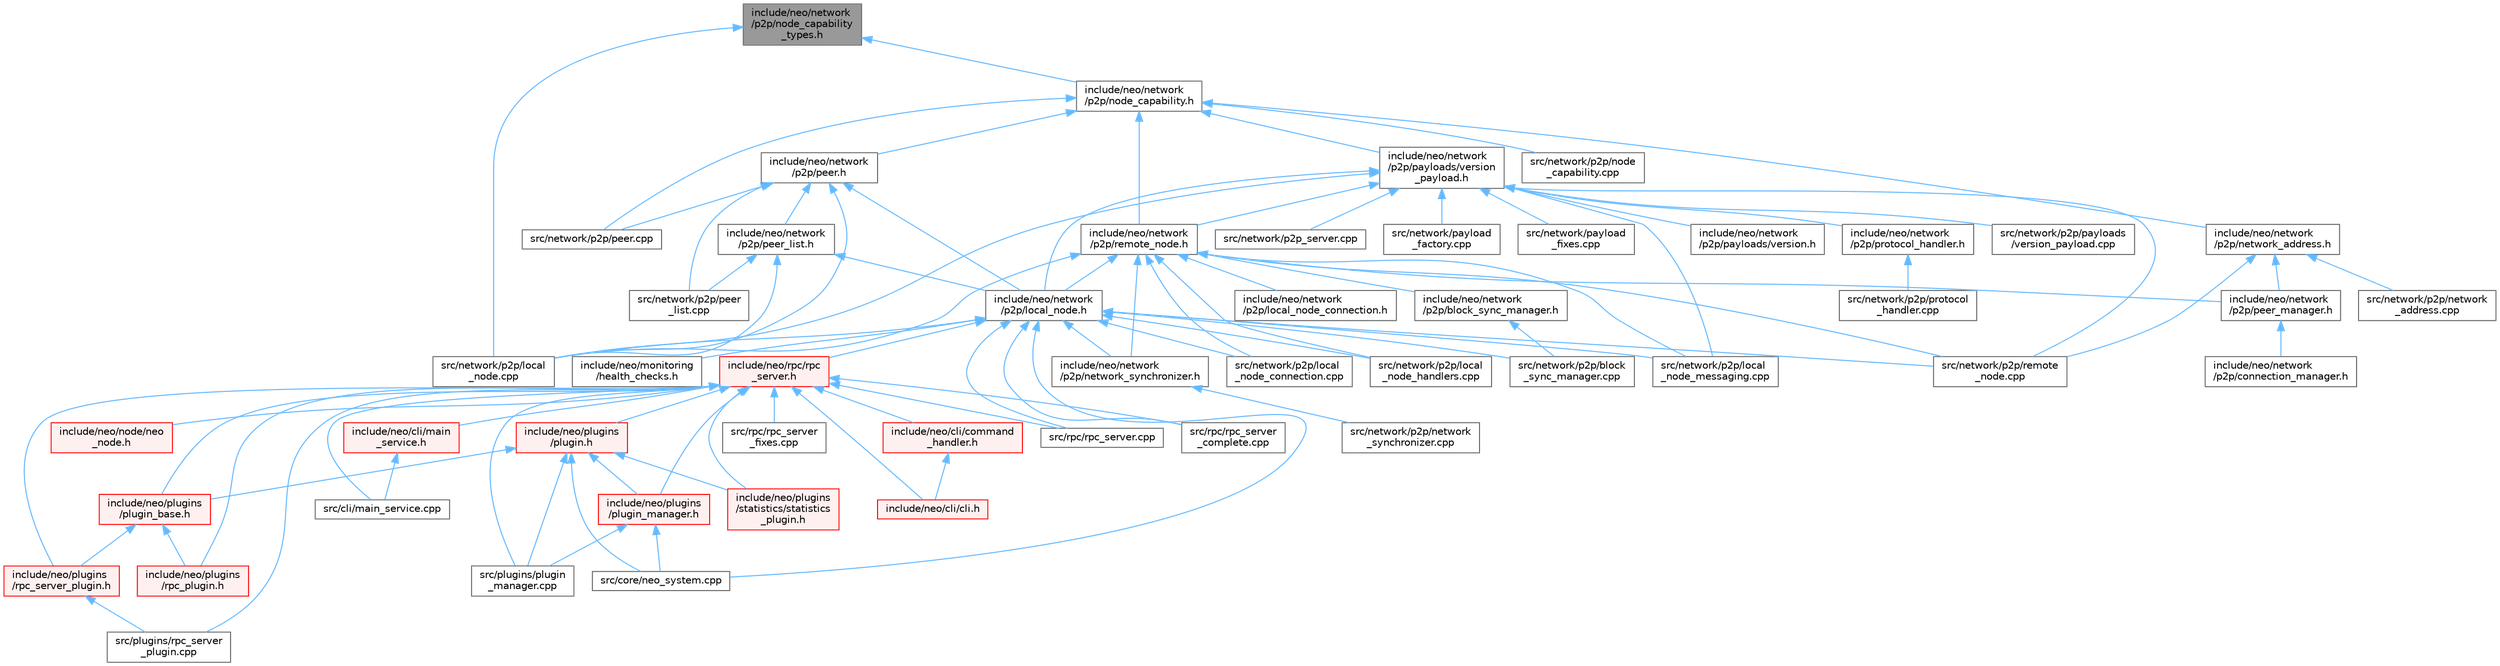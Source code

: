 digraph "include/neo/network/p2p/node_capability_types.h"
{
 // LATEX_PDF_SIZE
  bgcolor="transparent";
  edge [fontname=Helvetica,fontsize=10,labelfontname=Helvetica,labelfontsize=10];
  node [fontname=Helvetica,fontsize=10,shape=box,height=0.2,width=0.4];
  Node1 [id="Node000001",label="include/neo/network\l/p2p/node_capability\l_types.h",height=0.2,width=0.4,color="gray40", fillcolor="grey60", style="filled", fontcolor="black",tooltip=" "];
  Node1 -> Node2 [id="edge1_Node000001_Node000002",dir="back",color="steelblue1",style="solid",tooltip=" "];
  Node2 [id="Node000002",label="include/neo/network\l/p2p/node_capability.h",height=0.2,width=0.4,color="grey40", fillcolor="white", style="filled",URL="$node__capability_8h.html",tooltip=" "];
  Node2 -> Node3 [id="edge2_Node000002_Node000003",dir="back",color="steelblue1",style="solid",tooltip=" "];
  Node3 [id="Node000003",label="include/neo/network\l/p2p/network_address.h",height=0.2,width=0.4,color="grey40", fillcolor="white", style="filled",URL="$p2p_2network__address_8h.html",tooltip=" "];
  Node3 -> Node4 [id="edge3_Node000003_Node000004",dir="back",color="steelblue1",style="solid",tooltip=" "];
  Node4 [id="Node000004",label="include/neo/network\l/p2p/peer_manager.h",height=0.2,width=0.4,color="grey40", fillcolor="white", style="filled",URL="$peer__manager_8h.html",tooltip=" "];
  Node4 -> Node5 [id="edge4_Node000004_Node000005",dir="back",color="steelblue1",style="solid",tooltip=" "];
  Node5 [id="Node000005",label="include/neo/network\l/p2p/connection_manager.h",height=0.2,width=0.4,color="grey40", fillcolor="white", style="filled",URL="$p2p_2connection__manager_8h.html",tooltip=" "];
  Node3 -> Node6 [id="edge5_Node000003_Node000006",dir="back",color="steelblue1",style="solid",tooltip=" "];
  Node6 [id="Node000006",label="src/network/p2p/network\l_address.cpp",height=0.2,width=0.4,color="grey40", fillcolor="white", style="filled",URL="$p2p_2network__address_8cpp.html",tooltip=" "];
  Node3 -> Node7 [id="edge6_Node000003_Node000007",dir="back",color="steelblue1",style="solid",tooltip=" "];
  Node7 [id="Node000007",label="src/network/p2p/remote\l_node.cpp",height=0.2,width=0.4,color="grey40", fillcolor="white", style="filled",URL="$remote__node_8cpp.html",tooltip=" "];
  Node2 -> Node8 [id="edge7_Node000002_Node000008",dir="back",color="steelblue1",style="solid",tooltip=" "];
  Node8 [id="Node000008",label="include/neo/network\l/p2p/payloads/version\l_payload.h",height=0.2,width=0.4,color="grey40", fillcolor="white", style="filled",URL="$version__payload_8h.html",tooltip=" "];
  Node8 -> Node9 [id="edge8_Node000008_Node000009",dir="back",color="steelblue1",style="solid",tooltip=" "];
  Node9 [id="Node000009",label="include/neo/network\l/p2p/local_node.h",height=0.2,width=0.4,color="grey40", fillcolor="white", style="filled",URL="$local__node_8h.html",tooltip=" "];
  Node9 -> Node10 [id="edge9_Node000009_Node000010",dir="back",color="steelblue1",style="solid",tooltip=" "];
  Node10 [id="Node000010",label="include/neo/monitoring\l/health_checks.h",height=0.2,width=0.4,color="grey40", fillcolor="white", style="filled",URL="$health__checks_8h.html",tooltip=" "];
  Node9 -> Node11 [id="edge10_Node000009_Node000011",dir="back",color="steelblue1",style="solid",tooltip=" "];
  Node11 [id="Node000011",label="include/neo/network\l/p2p/network_synchronizer.h",height=0.2,width=0.4,color="grey40", fillcolor="white", style="filled",URL="$network__synchronizer_8h.html",tooltip=" "];
  Node11 -> Node12 [id="edge11_Node000011_Node000012",dir="back",color="steelblue1",style="solid",tooltip=" "];
  Node12 [id="Node000012",label="src/network/p2p/network\l_synchronizer.cpp",height=0.2,width=0.4,color="grey40", fillcolor="white", style="filled",URL="$network__synchronizer_8cpp.html",tooltip=" "];
  Node9 -> Node13 [id="edge12_Node000009_Node000013",dir="back",color="steelblue1",style="solid",tooltip=" "];
  Node13 [id="Node000013",label="include/neo/rpc/rpc\l_server.h",height=0.2,width=0.4,color="red", fillcolor="#FFF0F0", style="filled",URL="$rpc__server_8h.html",tooltip=" "];
  Node13 -> Node14 [id="edge13_Node000013_Node000014",dir="back",color="steelblue1",style="solid",tooltip=" "];
  Node14 [id="Node000014",label="include/neo/cli/cli.h",height=0.2,width=0.4,color="red", fillcolor="#FFF0F0", style="filled",URL="$cli_8h.html",tooltip=" "];
  Node13 -> Node16 [id="edge14_Node000013_Node000016",dir="back",color="steelblue1",style="solid",tooltip=" "];
  Node16 [id="Node000016",label="include/neo/cli/command\l_handler.h",height=0.2,width=0.4,color="red", fillcolor="#FFF0F0", style="filled",URL="$command__handler_8h.html",tooltip=" "];
  Node16 -> Node14 [id="edge15_Node000016_Node000014",dir="back",color="steelblue1",style="solid",tooltip=" "];
  Node13 -> Node20 [id="edge16_Node000013_Node000020",dir="back",color="steelblue1",style="solid",tooltip=" "];
  Node20 [id="Node000020",label="include/neo/cli/main\l_service.h",height=0.2,width=0.4,color="red", fillcolor="#FFF0F0", style="filled",URL="$main__service_8h.html",tooltip=" "];
  Node20 -> Node29 [id="edge17_Node000020_Node000029",dir="back",color="steelblue1",style="solid",tooltip=" "];
  Node29 [id="Node000029",label="src/cli/main_service.cpp",height=0.2,width=0.4,color="grey40", fillcolor="white", style="filled",URL="$main__service_8cpp.html",tooltip=" "];
  Node13 -> Node33 [id="edge18_Node000013_Node000033",dir="back",color="steelblue1",style="solid",tooltip=" "];
  Node33 [id="Node000033",label="include/neo/node/neo\l_node.h",height=0.2,width=0.4,color="red", fillcolor="#FFF0F0", style="filled",URL="$neo__node_8h.html",tooltip=" "];
  Node13 -> Node38 [id="edge19_Node000013_Node000038",dir="back",color="steelblue1",style="solid",tooltip=" "];
  Node38 [id="Node000038",label="include/neo/plugins\l/plugin.h",height=0.2,width=0.4,color="red", fillcolor="#FFF0F0", style="filled",URL="$plugins_2plugin_8h.html",tooltip=" "];
  Node38 -> Node39 [id="edge20_Node000038_Node000039",dir="back",color="steelblue1",style="solid",tooltip=" "];
  Node39 [id="Node000039",label="include/neo/plugins\l/plugin_base.h",height=0.2,width=0.4,color="red", fillcolor="#FFF0F0", style="filled",URL="$plugin__base_8h.html",tooltip=" "];
  Node39 -> Node45 [id="edge21_Node000039_Node000045",dir="back",color="steelblue1",style="solid",tooltip=" "];
  Node45 [id="Node000045",label="include/neo/plugins\l/rpc_plugin.h",height=0.2,width=0.4,color="red", fillcolor="#FFF0F0", style="filled",URL="$rpc__plugin_8h.html",tooltip=" "];
  Node39 -> Node47 [id="edge22_Node000039_Node000047",dir="back",color="steelblue1",style="solid",tooltip=" "];
  Node47 [id="Node000047",label="include/neo/plugins\l/rpc_server_plugin.h",height=0.2,width=0.4,color="red", fillcolor="#FFF0F0", style="filled",URL="$rpc__server__plugin_8h.html",tooltip=" "];
  Node47 -> Node48 [id="edge23_Node000047_Node000048",dir="back",color="steelblue1",style="solid",tooltip=" "];
  Node48 [id="Node000048",label="src/plugins/rpc_server\l_plugin.cpp",height=0.2,width=0.4,color="grey40", fillcolor="white", style="filled",URL="$rpc__server__plugin_8cpp.html",tooltip=" "];
  Node38 -> Node56 [id="edge24_Node000038_Node000056",dir="back",color="steelblue1",style="solid",tooltip=" "];
  Node56 [id="Node000056",label="include/neo/plugins\l/plugin_manager.h",height=0.2,width=0.4,color="red", fillcolor="#FFF0F0", style="filled",URL="$plugin__manager_8h.html",tooltip=" "];
  Node56 -> Node58 [id="edge25_Node000056_Node000058",dir="back",color="steelblue1",style="solid",tooltip=" "];
  Node58 [id="Node000058",label="src/core/neo_system.cpp",height=0.2,width=0.4,color="grey40", fillcolor="white", style="filled",URL="$core_2neo__system_8cpp.html",tooltip=" "];
  Node56 -> Node59 [id="edge26_Node000056_Node000059",dir="back",color="steelblue1",style="solid",tooltip=" "];
  Node59 [id="Node000059",label="src/plugins/plugin\l_manager.cpp",height=0.2,width=0.4,color="grey40", fillcolor="white", style="filled",URL="$plugin__manager_8cpp.html",tooltip=" "];
  Node38 -> Node60 [id="edge27_Node000038_Node000060",dir="back",color="steelblue1",style="solid",tooltip=" "];
  Node60 [id="Node000060",label="include/neo/plugins\l/statistics/statistics\l_plugin.h",height=0.2,width=0.4,color="red", fillcolor="#FFF0F0", style="filled",URL="$statistics_2statistics__plugin_8h.html",tooltip=" "];
  Node38 -> Node58 [id="edge28_Node000038_Node000058",dir="back",color="steelblue1",style="solid",tooltip=" "];
  Node38 -> Node59 [id="edge29_Node000038_Node000059",dir="back",color="steelblue1",style="solid",tooltip=" "];
  Node13 -> Node39 [id="edge30_Node000013_Node000039",dir="back",color="steelblue1",style="solid",tooltip=" "];
  Node13 -> Node56 [id="edge31_Node000013_Node000056",dir="back",color="steelblue1",style="solid",tooltip=" "];
  Node13 -> Node45 [id="edge32_Node000013_Node000045",dir="back",color="steelblue1",style="solid",tooltip=" "];
  Node13 -> Node47 [id="edge33_Node000013_Node000047",dir="back",color="steelblue1",style="solid",tooltip=" "];
  Node13 -> Node60 [id="edge34_Node000013_Node000060",dir="back",color="steelblue1",style="solid",tooltip=" "];
  Node13 -> Node29 [id="edge35_Node000013_Node000029",dir="back",color="steelblue1",style="solid",tooltip=" "];
  Node13 -> Node59 [id="edge36_Node000013_Node000059",dir="back",color="steelblue1",style="solid",tooltip=" "];
  Node13 -> Node48 [id="edge37_Node000013_Node000048",dir="back",color="steelblue1",style="solid",tooltip=" "];
  Node13 -> Node64 [id="edge38_Node000013_Node000064",dir="back",color="steelblue1",style="solid",tooltip=" "];
  Node64 [id="Node000064",label="src/rpc/rpc_server.cpp",height=0.2,width=0.4,color="grey40", fillcolor="white", style="filled",URL="$rpc__server_8cpp.html",tooltip=" "];
  Node13 -> Node65 [id="edge39_Node000013_Node000065",dir="back",color="steelblue1",style="solid",tooltip=" "];
  Node65 [id="Node000065",label="src/rpc/rpc_server\l_complete.cpp",height=0.2,width=0.4,color="grey40", fillcolor="white", style="filled",URL="$rpc__server__complete_8cpp.html",tooltip=" "];
  Node13 -> Node66 [id="edge40_Node000013_Node000066",dir="back",color="steelblue1",style="solid",tooltip=" "];
  Node66 [id="Node000066",label="src/rpc/rpc_server\l_fixes.cpp",height=0.2,width=0.4,color="grey40", fillcolor="white", style="filled",URL="$rpc__server__fixes_8cpp.html",tooltip=" "];
  Node9 -> Node58 [id="edge41_Node000009_Node000058",dir="back",color="steelblue1",style="solid",tooltip=" "];
  Node9 -> Node70 [id="edge42_Node000009_Node000070",dir="back",color="steelblue1",style="solid",tooltip=" "];
  Node70 [id="Node000070",label="src/network/p2p/block\l_sync_manager.cpp",height=0.2,width=0.4,color="grey40", fillcolor="white", style="filled",URL="$block__sync__manager_8cpp.html",tooltip=" "];
  Node9 -> Node71 [id="edge43_Node000009_Node000071",dir="back",color="steelblue1",style="solid",tooltip=" "];
  Node71 [id="Node000071",label="src/network/p2p/local\l_node.cpp",height=0.2,width=0.4,color="grey40", fillcolor="white", style="filled",URL="$local__node_8cpp.html",tooltip=" "];
  Node9 -> Node72 [id="edge44_Node000009_Node000072",dir="back",color="steelblue1",style="solid",tooltip=" "];
  Node72 [id="Node000072",label="src/network/p2p/local\l_node_connection.cpp",height=0.2,width=0.4,color="grey40", fillcolor="white", style="filled",URL="$local__node__connection_8cpp.html",tooltip=" "];
  Node9 -> Node73 [id="edge45_Node000009_Node000073",dir="back",color="steelblue1",style="solid",tooltip=" "];
  Node73 [id="Node000073",label="src/network/p2p/local\l_node_handlers.cpp",height=0.2,width=0.4,color="grey40", fillcolor="white", style="filled",URL="$local__node__handlers_8cpp.html",tooltip=" "];
  Node9 -> Node74 [id="edge46_Node000009_Node000074",dir="back",color="steelblue1",style="solid",tooltip=" "];
  Node74 [id="Node000074",label="src/network/p2p/local\l_node_messaging.cpp",height=0.2,width=0.4,color="grey40", fillcolor="white", style="filled",URL="$local__node__messaging_8cpp.html",tooltip=" "];
  Node9 -> Node7 [id="edge47_Node000009_Node000007",dir="back",color="steelblue1",style="solid",tooltip=" "];
  Node9 -> Node64 [id="edge48_Node000009_Node000064",dir="back",color="steelblue1",style="solid",tooltip=" "];
  Node9 -> Node65 [id="edge49_Node000009_Node000065",dir="back",color="steelblue1",style="solid",tooltip=" "];
  Node8 -> Node75 [id="edge50_Node000008_Node000075",dir="back",color="steelblue1",style="solid",tooltip=" "];
  Node75 [id="Node000075",label="include/neo/network\l/p2p/payloads/version.h",height=0.2,width=0.4,color="grey40", fillcolor="white", style="filled",URL="$version_8h.html",tooltip=" "];
  Node8 -> Node76 [id="edge51_Node000008_Node000076",dir="back",color="steelblue1",style="solid",tooltip=" "];
  Node76 [id="Node000076",label="include/neo/network\l/p2p/protocol_handler.h",height=0.2,width=0.4,color="grey40", fillcolor="white", style="filled",URL="$protocol__handler_8h.html",tooltip=" "];
  Node76 -> Node77 [id="edge52_Node000076_Node000077",dir="back",color="steelblue1",style="solid",tooltip=" "];
  Node77 [id="Node000077",label="src/network/p2p/protocol\l_handler.cpp",height=0.2,width=0.4,color="grey40", fillcolor="white", style="filled",URL="$protocol__handler_8cpp.html",tooltip=" "];
  Node8 -> Node78 [id="edge53_Node000008_Node000078",dir="back",color="steelblue1",style="solid",tooltip=" "];
  Node78 [id="Node000078",label="include/neo/network\l/p2p/remote_node.h",height=0.2,width=0.4,color="grey40", fillcolor="white", style="filled",URL="$remote__node_8h.html",tooltip=" "];
  Node78 -> Node79 [id="edge54_Node000078_Node000079",dir="back",color="steelblue1",style="solid",tooltip=" "];
  Node79 [id="Node000079",label="include/neo/network\l/p2p/block_sync_manager.h",height=0.2,width=0.4,color="grey40", fillcolor="white", style="filled",URL="$block__sync__manager_8h.html",tooltip=" "];
  Node79 -> Node70 [id="edge55_Node000079_Node000070",dir="back",color="steelblue1",style="solid",tooltip=" "];
  Node78 -> Node9 [id="edge56_Node000078_Node000009",dir="back",color="steelblue1",style="solid",tooltip=" "];
  Node78 -> Node80 [id="edge57_Node000078_Node000080",dir="back",color="steelblue1",style="solid",tooltip=" "];
  Node80 [id="Node000080",label="include/neo/network\l/p2p/local_node_connection.h",height=0.2,width=0.4,color="grey40", fillcolor="white", style="filled",URL="$local__node__connection_8h.html",tooltip=" "];
  Node78 -> Node11 [id="edge58_Node000078_Node000011",dir="back",color="steelblue1",style="solid",tooltip=" "];
  Node78 -> Node4 [id="edge59_Node000078_Node000004",dir="back",color="steelblue1",style="solid",tooltip=" "];
  Node78 -> Node71 [id="edge60_Node000078_Node000071",dir="back",color="steelblue1",style="solid",tooltip=" "];
  Node78 -> Node72 [id="edge61_Node000078_Node000072",dir="back",color="steelblue1",style="solid",tooltip=" "];
  Node78 -> Node73 [id="edge62_Node000078_Node000073",dir="back",color="steelblue1",style="solid",tooltip=" "];
  Node78 -> Node74 [id="edge63_Node000078_Node000074",dir="back",color="steelblue1",style="solid",tooltip=" "];
  Node78 -> Node7 [id="edge64_Node000078_Node000007",dir="back",color="steelblue1",style="solid",tooltip=" "];
  Node8 -> Node71 [id="edge65_Node000008_Node000071",dir="back",color="steelblue1",style="solid",tooltip=" "];
  Node8 -> Node74 [id="edge66_Node000008_Node000074",dir="back",color="steelblue1",style="solid",tooltip=" "];
  Node8 -> Node81 [id="edge67_Node000008_Node000081",dir="back",color="steelblue1",style="solid",tooltip=" "];
  Node81 [id="Node000081",label="src/network/p2p/payloads\l/version_payload.cpp",height=0.2,width=0.4,color="grey40", fillcolor="white", style="filled",URL="$version__payload_8cpp.html",tooltip=" "];
  Node8 -> Node7 [id="edge68_Node000008_Node000007",dir="back",color="steelblue1",style="solid",tooltip=" "];
  Node8 -> Node82 [id="edge69_Node000008_Node000082",dir="back",color="steelblue1",style="solid",tooltip=" "];
  Node82 [id="Node000082",label="src/network/p2p_server.cpp",height=0.2,width=0.4,color="grey40", fillcolor="white", style="filled",URL="$p2p__server_8cpp.html",tooltip=" "];
  Node8 -> Node83 [id="edge70_Node000008_Node000083",dir="back",color="steelblue1",style="solid",tooltip=" "];
  Node83 [id="Node000083",label="src/network/payload\l_factory.cpp",height=0.2,width=0.4,color="grey40", fillcolor="white", style="filled",URL="$payload__factory_8cpp.html",tooltip=" "];
  Node8 -> Node84 [id="edge71_Node000008_Node000084",dir="back",color="steelblue1",style="solid",tooltip=" "];
  Node84 [id="Node000084",label="src/network/payload\l_fixes.cpp",height=0.2,width=0.4,color="grey40", fillcolor="white", style="filled",URL="$payload__fixes_8cpp.html",tooltip=" "];
  Node2 -> Node85 [id="edge72_Node000002_Node000085",dir="back",color="steelblue1",style="solid",tooltip=" "];
  Node85 [id="Node000085",label="include/neo/network\l/p2p/peer.h",height=0.2,width=0.4,color="grey40", fillcolor="white", style="filled",URL="$peer_8h.html",tooltip=" "];
  Node85 -> Node9 [id="edge73_Node000085_Node000009",dir="back",color="steelblue1",style="solid",tooltip=" "];
  Node85 -> Node86 [id="edge74_Node000085_Node000086",dir="back",color="steelblue1",style="solid",tooltip=" "];
  Node86 [id="Node000086",label="include/neo/network\l/p2p/peer_list.h",height=0.2,width=0.4,color="grey40", fillcolor="white", style="filled",URL="$peer__list_8h.html",tooltip=" "];
  Node86 -> Node9 [id="edge75_Node000086_Node000009",dir="back",color="steelblue1",style="solid",tooltip=" "];
  Node86 -> Node71 [id="edge76_Node000086_Node000071",dir="back",color="steelblue1",style="solid",tooltip=" "];
  Node86 -> Node87 [id="edge77_Node000086_Node000087",dir="back",color="steelblue1",style="solid",tooltip=" "];
  Node87 [id="Node000087",label="src/network/p2p/peer\l_list.cpp",height=0.2,width=0.4,color="grey40", fillcolor="white", style="filled",URL="$peer__list_8cpp.html",tooltip=" "];
  Node85 -> Node71 [id="edge78_Node000085_Node000071",dir="back",color="steelblue1",style="solid",tooltip=" "];
  Node85 -> Node88 [id="edge79_Node000085_Node000088",dir="back",color="steelblue1",style="solid",tooltip=" "];
  Node88 [id="Node000088",label="src/network/p2p/peer.cpp",height=0.2,width=0.4,color="grey40", fillcolor="white", style="filled",URL="$peer_8cpp.html",tooltip=" "];
  Node85 -> Node87 [id="edge80_Node000085_Node000087",dir="back",color="steelblue1",style="solid",tooltip=" "];
  Node2 -> Node78 [id="edge81_Node000002_Node000078",dir="back",color="steelblue1",style="solid",tooltip=" "];
  Node2 -> Node89 [id="edge82_Node000002_Node000089",dir="back",color="steelblue1",style="solid",tooltip=" "];
  Node89 [id="Node000089",label="src/network/p2p/node\l_capability.cpp",height=0.2,width=0.4,color="grey40", fillcolor="white", style="filled",URL="$node__capability_8cpp.html",tooltip=" "];
  Node2 -> Node88 [id="edge83_Node000002_Node000088",dir="back",color="steelblue1",style="solid",tooltip=" "];
  Node1 -> Node71 [id="edge84_Node000001_Node000071",dir="back",color="steelblue1",style="solid",tooltip=" "];
}
